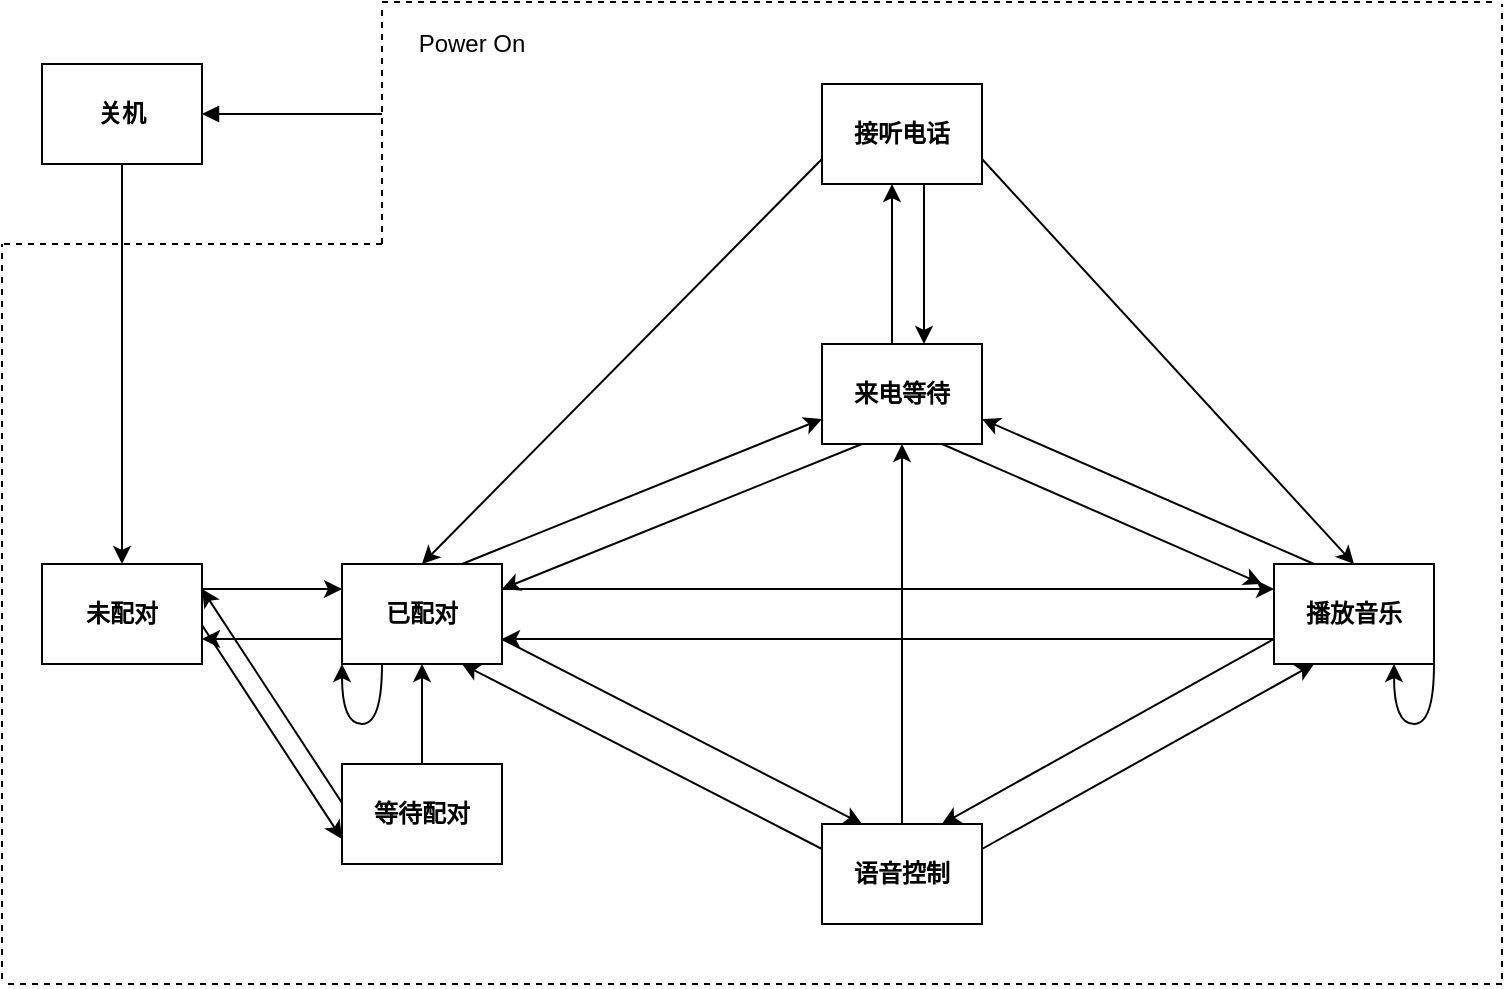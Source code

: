 <mxfile version="13.9.1" type="github">
  <diagram id="y8Wc7SqFpUddzt1OpLMF" name="Page-1">
    <mxGraphModel dx="966" dy="865" grid="1" gridSize="10" guides="1" tooltips="1" connect="1" arrows="1" fold="1" page="1" pageScale="1" pageWidth="827" pageHeight="1169" math="0" shadow="0">
      <root>
        <mxCell id="0" />
        <mxCell id="1" parent="0" />
        <mxCell id="KZurtE-F3Z4hCcsJe6lA-5" value="" style="edgeStyle=orthogonalEdgeStyle;rounded=0;orthogonalLoop=1;jettySize=auto;html=1;" edge="1" parent="1" source="KZurtE-F3Z4hCcsJe6lA-1" target="KZurtE-F3Z4hCcsJe6lA-2">
          <mxGeometry relative="1" as="geometry" />
        </mxCell>
        <mxCell id="KZurtE-F3Z4hCcsJe6lA-1" value="&lt;b&gt;关机&lt;/b&gt;" style="rounded=0;whiteSpace=wrap;html=1;" vertex="1" parent="1">
          <mxGeometry x="80" y="80" width="80" height="50" as="geometry" />
        </mxCell>
        <mxCell id="KZurtE-F3Z4hCcsJe6lA-6" style="edgeStyle=orthogonalEdgeStyle;rounded=0;orthogonalLoop=1;jettySize=auto;html=1;exitX=1;exitY=0.25;exitDx=0;exitDy=0;entryX=0;entryY=0.25;entryDx=0;entryDy=0;" edge="1" parent="1" source="KZurtE-F3Z4hCcsJe6lA-2" target="KZurtE-F3Z4hCcsJe6lA-4">
          <mxGeometry relative="1" as="geometry" />
        </mxCell>
        <mxCell id="KZurtE-F3Z4hCcsJe6lA-8" style="rounded=0;orthogonalLoop=1;jettySize=auto;html=1;exitX=0.75;exitY=0;exitDx=0;exitDy=0;entryX=0;entryY=0.75;entryDx=0;entryDy=0;" edge="1" parent="1" source="KZurtE-F3Z4hCcsJe6lA-2" target="KZurtE-F3Z4hCcsJe6lA-3">
          <mxGeometry relative="1" as="geometry" />
        </mxCell>
        <mxCell id="KZurtE-F3Z4hCcsJe6lA-2" value="&lt;b&gt;未配对&lt;/b&gt;" style="rounded=0;whiteSpace=wrap;html=1;" vertex="1" parent="1">
          <mxGeometry x="80" y="330" width="80" height="50" as="geometry" />
        </mxCell>
        <mxCell id="KZurtE-F3Z4hCcsJe6lA-9" style="edgeStyle=none;rounded=0;orthogonalLoop=1;jettySize=auto;html=1;exitX=0.25;exitY=1;exitDx=0;exitDy=0;entryX=1;entryY=0.25;entryDx=0;entryDy=0;" edge="1" parent="1" source="KZurtE-F3Z4hCcsJe6lA-3" target="KZurtE-F3Z4hCcsJe6lA-2">
          <mxGeometry relative="1" as="geometry" />
        </mxCell>
        <mxCell id="KZurtE-F3Z4hCcsJe6lA-10" value="" style="edgeStyle=none;rounded=0;orthogonalLoop=1;jettySize=auto;html=1;" edge="1" parent="1" source="KZurtE-F3Z4hCcsJe6lA-3" target="KZurtE-F3Z4hCcsJe6lA-4">
          <mxGeometry relative="1" as="geometry" />
        </mxCell>
        <mxCell id="KZurtE-F3Z4hCcsJe6lA-3" value="&lt;b&gt;等待配对&lt;/b&gt;" style="rounded=0;whiteSpace=wrap;html=1;" vertex="1" parent="1">
          <mxGeometry x="230" y="430" width="80" height="50" as="geometry" />
        </mxCell>
        <mxCell id="KZurtE-F3Z4hCcsJe6lA-7" style="edgeStyle=orthogonalEdgeStyle;rounded=0;orthogonalLoop=1;jettySize=auto;html=1;exitX=0;exitY=0.75;exitDx=0;exitDy=0;entryX=1;entryY=0.75;entryDx=0;entryDy=0;" edge="1" parent="1" source="KZurtE-F3Z4hCcsJe6lA-4" target="KZurtE-F3Z4hCcsJe6lA-2">
          <mxGeometry relative="1" as="geometry" />
        </mxCell>
        <mxCell id="KZurtE-F3Z4hCcsJe6lA-13" style="edgeStyle=orthogonalEdgeStyle;curved=1;rounded=0;orthogonalLoop=1;jettySize=auto;html=1;exitX=0.25;exitY=1;exitDx=0;exitDy=0;entryX=0;entryY=1;entryDx=0;entryDy=0;" edge="1" parent="1" source="KZurtE-F3Z4hCcsJe6lA-4" target="KZurtE-F3Z4hCcsJe6lA-4">
          <mxGeometry relative="1" as="geometry">
            <mxPoint x="230" y="480" as="targetPoint" />
            <Array as="points">
              <mxPoint x="250" y="410" />
              <mxPoint x="230" y="410" />
            </Array>
          </mxGeometry>
        </mxCell>
        <mxCell id="KZurtE-F3Z4hCcsJe6lA-16" style="edgeStyle=orthogonalEdgeStyle;curved=1;rounded=0;orthogonalLoop=1;jettySize=auto;html=1;exitX=1;exitY=0.25;exitDx=0;exitDy=0;entryX=0;entryY=0.25;entryDx=0;entryDy=0;" edge="1" parent="1" source="KZurtE-F3Z4hCcsJe6lA-4" target="KZurtE-F3Z4hCcsJe6lA-15">
          <mxGeometry relative="1" as="geometry" />
        </mxCell>
        <mxCell id="KZurtE-F3Z4hCcsJe6lA-21" style="rounded=0;orthogonalLoop=1;jettySize=auto;html=1;exitX=1;exitY=0.75;exitDx=0;exitDy=0;entryX=0.25;entryY=0;entryDx=0;entryDy=0;" edge="1" parent="1" source="KZurtE-F3Z4hCcsJe6lA-4" target="KZurtE-F3Z4hCcsJe6lA-14">
          <mxGeometry relative="1" as="geometry" />
        </mxCell>
        <mxCell id="KZurtE-F3Z4hCcsJe6lA-26" style="edgeStyle=none;rounded=0;orthogonalLoop=1;jettySize=auto;html=1;exitX=0.75;exitY=0;exitDx=0;exitDy=0;entryX=0;entryY=0.75;entryDx=0;entryDy=0;" edge="1" parent="1" source="KZurtE-F3Z4hCcsJe6lA-4" target="KZurtE-F3Z4hCcsJe6lA-25">
          <mxGeometry relative="1" as="geometry" />
        </mxCell>
        <mxCell id="KZurtE-F3Z4hCcsJe6lA-4" value="&lt;b&gt;已配对&lt;/b&gt;" style="rounded=0;whiteSpace=wrap;html=1;" vertex="1" parent="1">
          <mxGeometry x="230" y="330" width="80" height="50" as="geometry" />
        </mxCell>
        <mxCell id="KZurtE-F3Z4hCcsJe6lA-22" style="edgeStyle=none;rounded=0;orthogonalLoop=1;jettySize=auto;html=1;exitX=0;exitY=0.25;exitDx=0;exitDy=0;entryX=0.75;entryY=1;entryDx=0;entryDy=0;" edge="1" parent="1" source="KZurtE-F3Z4hCcsJe6lA-14" target="KZurtE-F3Z4hCcsJe6lA-4">
          <mxGeometry relative="1" as="geometry" />
        </mxCell>
        <mxCell id="KZurtE-F3Z4hCcsJe6lA-24" style="edgeStyle=none;rounded=0;orthogonalLoop=1;jettySize=auto;html=1;exitX=1;exitY=0.25;exitDx=0;exitDy=0;entryX=0.25;entryY=1;entryDx=0;entryDy=0;" edge="1" parent="1" source="KZurtE-F3Z4hCcsJe6lA-14" target="KZurtE-F3Z4hCcsJe6lA-15">
          <mxGeometry relative="1" as="geometry" />
        </mxCell>
        <mxCell id="KZurtE-F3Z4hCcsJe6lA-41" style="edgeStyle=none;rounded=0;orthogonalLoop=1;jettySize=auto;html=1;exitX=0.5;exitY=0;exitDx=0;exitDy=0;entryX=0.5;entryY=1;entryDx=0;entryDy=0;" edge="1" parent="1" source="KZurtE-F3Z4hCcsJe6lA-14" target="KZurtE-F3Z4hCcsJe6lA-25">
          <mxGeometry relative="1" as="geometry" />
        </mxCell>
        <mxCell id="KZurtE-F3Z4hCcsJe6lA-14" value="&lt;b&gt;语音控制&lt;/b&gt;" style="rounded=0;whiteSpace=wrap;html=1;" vertex="1" parent="1">
          <mxGeometry x="470" y="460" width="80" height="50" as="geometry" />
        </mxCell>
        <mxCell id="KZurtE-F3Z4hCcsJe6lA-17" style="edgeStyle=orthogonalEdgeStyle;curved=1;rounded=0;orthogonalLoop=1;jettySize=auto;html=1;exitX=0;exitY=0.75;exitDx=0;exitDy=0;entryX=1;entryY=0.75;entryDx=0;entryDy=0;" edge="1" parent="1" source="KZurtE-F3Z4hCcsJe6lA-15" target="KZurtE-F3Z4hCcsJe6lA-4">
          <mxGeometry relative="1" as="geometry" />
        </mxCell>
        <mxCell id="KZurtE-F3Z4hCcsJe6lA-23" style="edgeStyle=none;rounded=0;orthogonalLoop=1;jettySize=auto;html=1;exitX=0;exitY=0.75;exitDx=0;exitDy=0;entryX=0.75;entryY=0;entryDx=0;entryDy=0;" edge="1" parent="1" source="KZurtE-F3Z4hCcsJe6lA-15" target="KZurtE-F3Z4hCcsJe6lA-14">
          <mxGeometry relative="1" as="geometry" />
        </mxCell>
        <mxCell id="KZurtE-F3Z4hCcsJe6lA-28" style="edgeStyle=none;rounded=0;orthogonalLoop=1;jettySize=auto;html=1;exitX=0.25;exitY=0;exitDx=0;exitDy=0;entryX=1;entryY=0.75;entryDx=0;entryDy=0;" edge="1" parent="1" source="KZurtE-F3Z4hCcsJe6lA-15" target="KZurtE-F3Z4hCcsJe6lA-25">
          <mxGeometry relative="1" as="geometry" />
        </mxCell>
        <mxCell id="KZurtE-F3Z4hCcsJe6lA-15" value="&lt;b&gt;播放音乐&lt;/b&gt;" style="rounded=0;whiteSpace=wrap;html=1;" vertex="1" parent="1">
          <mxGeometry x="696" y="330" width="80" height="50" as="geometry" />
        </mxCell>
        <mxCell id="KZurtE-F3Z4hCcsJe6lA-18" style="edgeStyle=orthogonalEdgeStyle;curved=1;rounded=0;orthogonalLoop=1;jettySize=auto;html=1;exitX=0.25;exitY=1;exitDx=0;exitDy=0;entryX=0;entryY=1;entryDx=0;entryDy=0;" edge="1" parent="1">
          <mxGeometry relative="1" as="geometry">
            <mxPoint x="756" y="380" as="targetPoint" />
            <mxPoint x="776" y="380" as="sourcePoint" />
            <Array as="points">
              <mxPoint x="776" y="410" />
              <mxPoint x="756" y="410" />
            </Array>
          </mxGeometry>
        </mxCell>
        <mxCell id="KZurtE-F3Z4hCcsJe6lA-27" style="edgeStyle=none;rounded=0;orthogonalLoop=1;jettySize=auto;html=1;exitX=0.25;exitY=1;exitDx=0;exitDy=0;entryX=1;entryY=0.25;entryDx=0;entryDy=0;" edge="1" parent="1" source="KZurtE-F3Z4hCcsJe6lA-25" target="KZurtE-F3Z4hCcsJe6lA-4">
          <mxGeometry relative="1" as="geometry" />
        </mxCell>
        <mxCell id="KZurtE-F3Z4hCcsJe6lA-29" style="edgeStyle=none;rounded=0;orthogonalLoop=1;jettySize=auto;html=1;exitX=0.75;exitY=1;exitDx=0;exitDy=0;" edge="1" parent="1" source="KZurtE-F3Z4hCcsJe6lA-25">
          <mxGeometry relative="1" as="geometry">
            <mxPoint x="690" y="340" as="targetPoint" />
          </mxGeometry>
        </mxCell>
        <mxCell id="KZurtE-F3Z4hCcsJe6lA-33" style="edgeStyle=none;rounded=0;orthogonalLoop=1;jettySize=auto;html=1;exitX=0.25;exitY=0;exitDx=0;exitDy=0;entryX=0.25;entryY=1;entryDx=0;entryDy=0;" edge="1" parent="1">
          <mxGeometry relative="1" as="geometry">
            <mxPoint x="505" y="220" as="sourcePoint" />
            <mxPoint x="505" y="140" as="targetPoint" />
          </mxGeometry>
        </mxCell>
        <mxCell id="KZurtE-F3Z4hCcsJe6lA-25" value="&lt;b&gt;来电等待&lt;/b&gt;" style="rounded=0;whiteSpace=wrap;html=1;" vertex="1" parent="1">
          <mxGeometry x="470" y="220" width="80" height="50" as="geometry" />
        </mxCell>
        <mxCell id="KZurtE-F3Z4hCcsJe6lA-34" value="" style="edgeStyle=none;rounded=0;orthogonalLoop=1;jettySize=auto;html=1;" edge="1" parent="1">
          <mxGeometry relative="1" as="geometry">
            <mxPoint x="521" y="140" as="sourcePoint" />
            <mxPoint x="521" y="220" as="targetPoint" />
          </mxGeometry>
        </mxCell>
        <mxCell id="KZurtE-F3Z4hCcsJe6lA-37" style="edgeStyle=none;rounded=0;orthogonalLoop=1;jettySize=auto;html=1;exitX=0;exitY=0.75;exitDx=0;exitDy=0;entryX=0.5;entryY=0;entryDx=0;entryDy=0;" edge="1" parent="1" source="KZurtE-F3Z4hCcsJe6lA-32" target="KZurtE-F3Z4hCcsJe6lA-4">
          <mxGeometry relative="1" as="geometry" />
        </mxCell>
        <mxCell id="KZurtE-F3Z4hCcsJe6lA-38" style="edgeStyle=none;rounded=0;orthogonalLoop=1;jettySize=auto;html=1;exitX=1;exitY=0.75;exitDx=0;exitDy=0;entryX=0.5;entryY=0;entryDx=0;entryDy=0;" edge="1" parent="1" source="KZurtE-F3Z4hCcsJe6lA-32" target="KZurtE-F3Z4hCcsJe6lA-15">
          <mxGeometry relative="1" as="geometry" />
        </mxCell>
        <mxCell id="KZurtE-F3Z4hCcsJe6lA-32" value="&lt;b&gt;接听电话&lt;/b&gt;" style="rounded=0;whiteSpace=wrap;html=1;" vertex="1" parent="1">
          <mxGeometry x="470" y="90" width="80" height="50" as="geometry" />
        </mxCell>
        <mxCell id="KZurtE-F3Z4hCcsJe6lA-44" style="edgeStyle=none;rounded=0;orthogonalLoop=1;jettySize=auto;html=1;exitX=1;exitY=0;exitDx=0;exitDy=0;entryX=0.25;entryY=0;entryDx=0;entryDy=0;endArrow=none;endFill=0;dashed=1;" edge="1" parent="1">
          <mxGeometry relative="1" as="geometry">
            <mxPoint x="805" y="49" as="sourcePoint" />
            <mxPoint x="250" y="49" as="targetPoint" />
          </mxGeometry>
        </mxCell>
        <mxCell id="KZurtE-F3Z4hCcsJe6lA-46" style="edgeStyle=none;rounded=0;orthogonalLoop=1;jettySize=auto;html=1;exitX=0;exitY=1;exitDx=0;exitDy=0;entryX=0;entryY=0.25;entryDx=0;entryDy=0;endArrow=none;endFill=0;dashed=1;" edge="1" parent="1">
          <mxGeometry relative="1" as="geometry">
            <mxPoint x="60" y="537.5" as="sourcePoint" />
            <mxPoint x="60" y="170" as="targetPoint" />
          </mxGeometry>
        </mxCell>
        <mxCell id="KZurtE-F3Z4hCcsJe6lA-48" style="edgeStyle=none;rounded=0;orthogonalLoop=1;jettySize=auto;html=1;exitX=1;exitY=0.75;exitDx=0;exitDy=0;endArrow=none;endFill=0;" edge="1" parent="1">
          <mxGeometry relative="1" as="geometry">
            <mxPoint x="250" y="140" as="sourcePoint" />
            <mxPoint x="250" y="140" as="targetPoint" />
          </mxGeometry>
        </mxCell>
        <mxCell id="KZurtE-F3Z4hCcsJe6lA-52" style="edgeStyle=none;rounded=0;orthogonalLoop=1;jettySize=auto;html=1;entryX=0;entryY=0.25;entryDx=0;entryDy=0;endArrow=none;endFill=0;dashed=1;" edge="1" parent="1">
          <mxGeometry relative="1" as="geometry">
            <mxPoint x="250" y="170" as="sourcePoint" />
            <mxPoint x="250" y="50" as="targetPoint" />
          </mxGeometry>
        </mxCell>
        <mxCell id="KZurtE-F3Z4hCcsJe6lA-53" style="edgeStyle=none;rounded=0;orthogonalLoop=1;jettySize=auto;html=1;entryX=0.25;entryY=0;entryDx=0;entryDy=0;endArrow=none;endFill=0;dashed=1;" edge="1" parent="1">
          <mxGeometry relative="1" as="geometry">
            <mxPoint x="250" y="170" as="sourcePoint" />
            <mxPoint x="60" y="170" as="targetPoint" />
          </mxGeometry>
        </mxCell>
        <mxCell id="KZurtE-F3Z4hCcsJe6lA-54" style="edgeStyle=none;rounded=0;orthogonalLoop=1;jettySize=auto;html=1;entryX=0.25;entryY=0;entryDx=0;entryDy=0;endArrow=none;endFill=0;dashed=1;" edge="1" parent="1">
          <mxGeometry relative="1" as="geometry">
            <mxPoint x="810" y="540" as="sourcePoint" />
            <mxPoint x="60" y="540" as="targetPoint" />
          </mxGeometry>
        </mxCell>
        <mxCell id="KZurtE-F3Z4hCcsJe6lA-55" style="edgeStyle=none;rounded=0;orthogonalLoop=1;jettySize=auto;html=1;exitX=0;exitY=1;exitDx=0;exitDy=0;endArrow=none;endFill=0;dashed=1;" edge="1" parent="1">
          <mxGeometry relative="1" as="geometry">
            <mxPoint x="810" y="537.5" as="sourcePoint" />
            <mxPoint x="810" y="50" as="targetPoint" />
          </mxGeometry>
        </mxCell>
        <mxCell id="KZurtE-F3Z4hCcsJe6lA-56" value="" style="endArrow=none;html=1;exitX=1;exitY=0.5;exitDx=0;exitDy=0;startArrow=block;startFill=1;" edge="1" parent="1" source="KZurtE-F3Z4hCcsJe6lA-1">
          <mxGeometry width="50" height="50" relative="1" as="geometry">
            <mxPoint x="200" y="150" as="sourcePoint" />
            <mxPoint x="250" y="105" as="targetPoint" />
          </mxGeometry>
        </mxCell>
        <mxCell id="KZurtE-F3Z4hCcsJe6lA-57" value="Power On" style="text;html=1;strokeColor=none;fillColor=none;align=center;verticalAlign=middle;whiteSpace=wrap;rounded=0;dashed=1;" vertex="1" parent="1">
          <mxGeometry x="260" y="60" width="70" height="20" as="geometry" />
        </mxCell>
      </root>
    </mxGraphModel>
  </diagram>
</mxfile>
